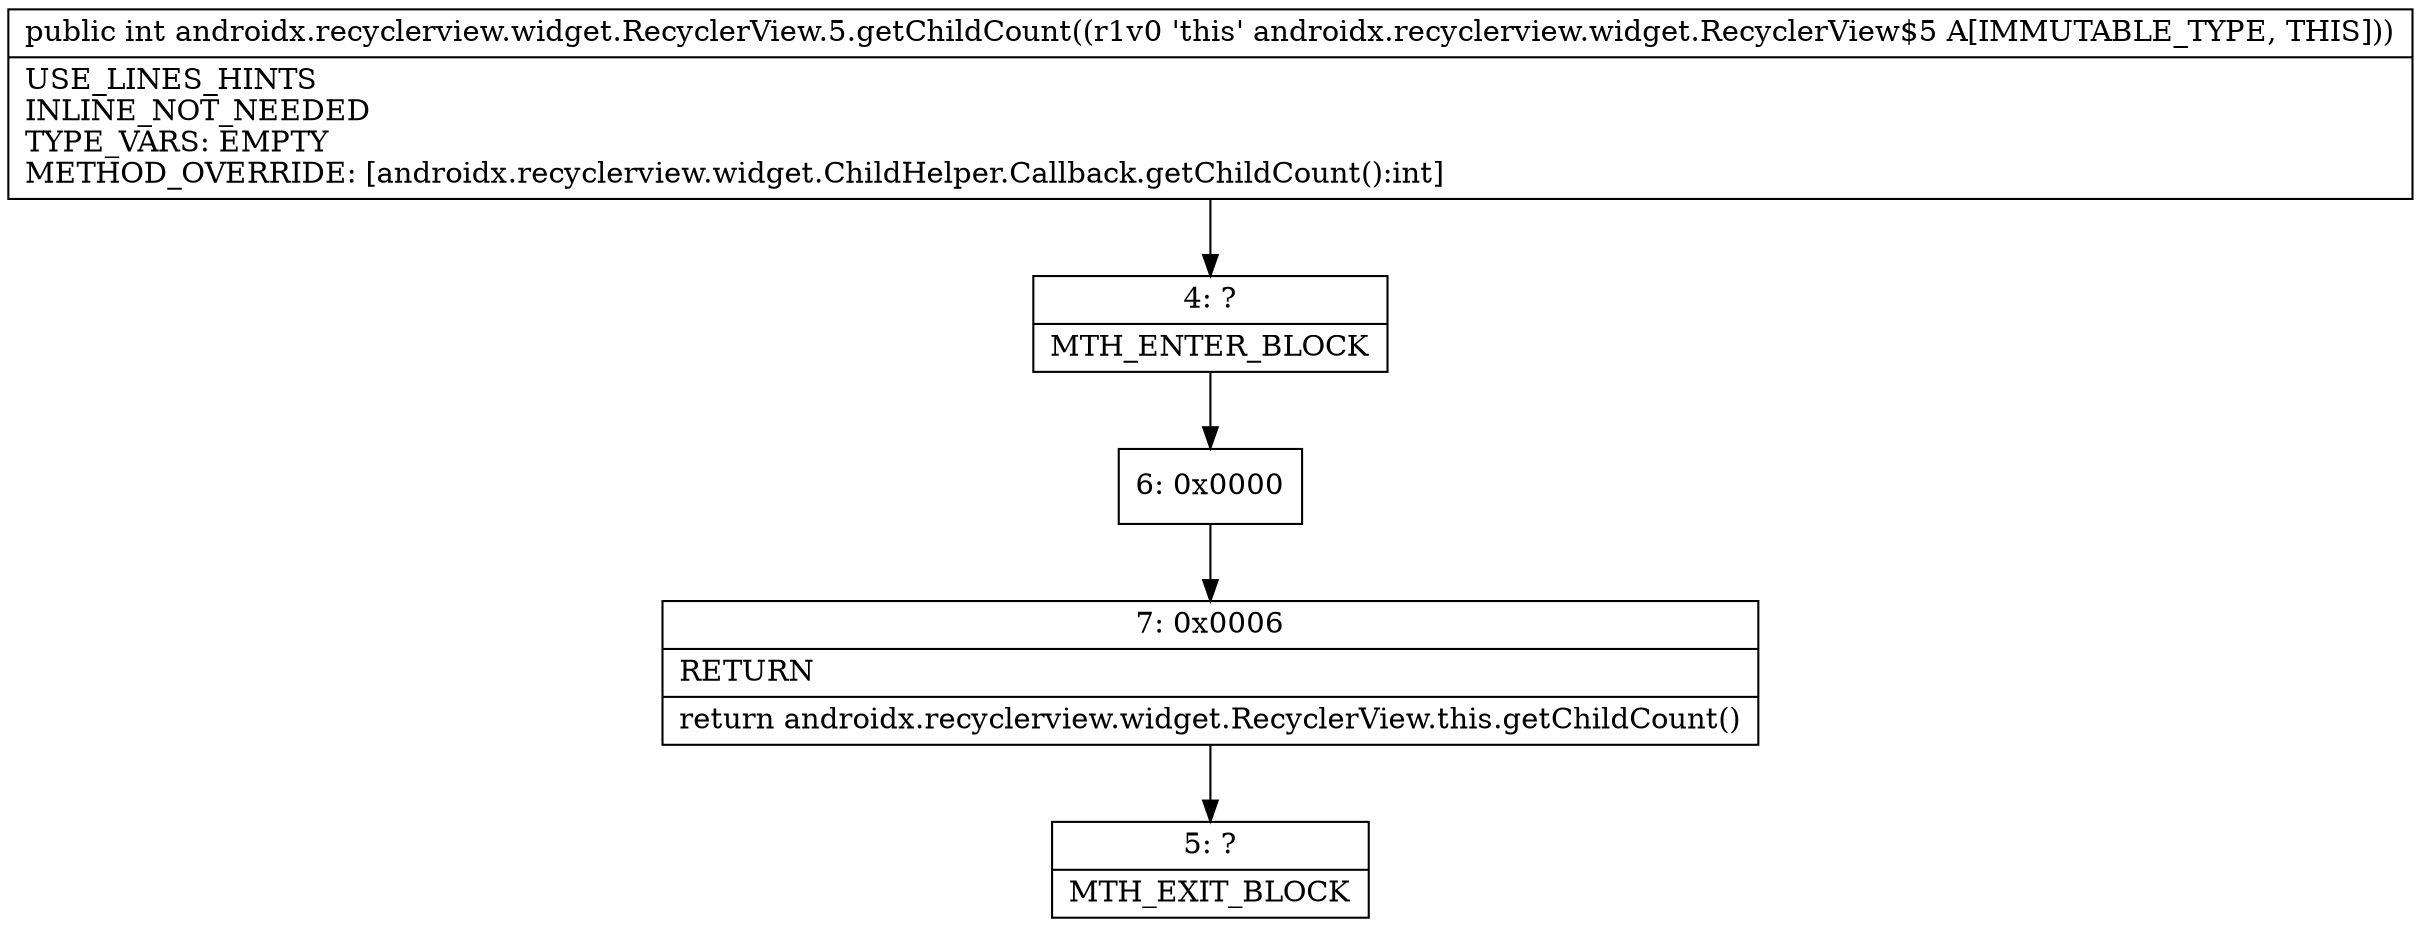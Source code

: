 digraph "CFG forandroidx.recyclerview.widget.RecyclerView.5.getChildCount()I" {
Node_4 [shape=record,label="{4\:\ ?|MTH_ENTER_BLOCK\l}"];
Node_6 [shape=record,label="{6\:\ 0x0000}"];
Node_7 [shape=record,label="{7\:\ 0x0006|RETURN\l|return androidx.recyclerview.widget.RecyclerView.this.getChildCount()\l}"];
Node_5 [shape=record,label="{5\:\ ?|MTH_EXIT_BLOCK\l}"];
MethodNode[shape=record,label="{public int androidx.recyclerview.widget.RecyclerView.5.getChildCount((r1v0 'this' androidx.recyclerview.widget.RecyclerView$5 A[IMMUTABLE_TYPE, THIS]))  | USE_LINES_HINTS\lINLINE_NOT_NEEDED\lTYPE_VARS: EMPTY\lMETHOD_OVERRIDE: [androidx.recyclerview.widget.ChildHelper.Callback.getChildCount():int]\l}"];
MethodNode -> Node_4;Node_4 -> Node_6;
Node_6 -> Node_7;
Node_7 -> Node_5;
}

